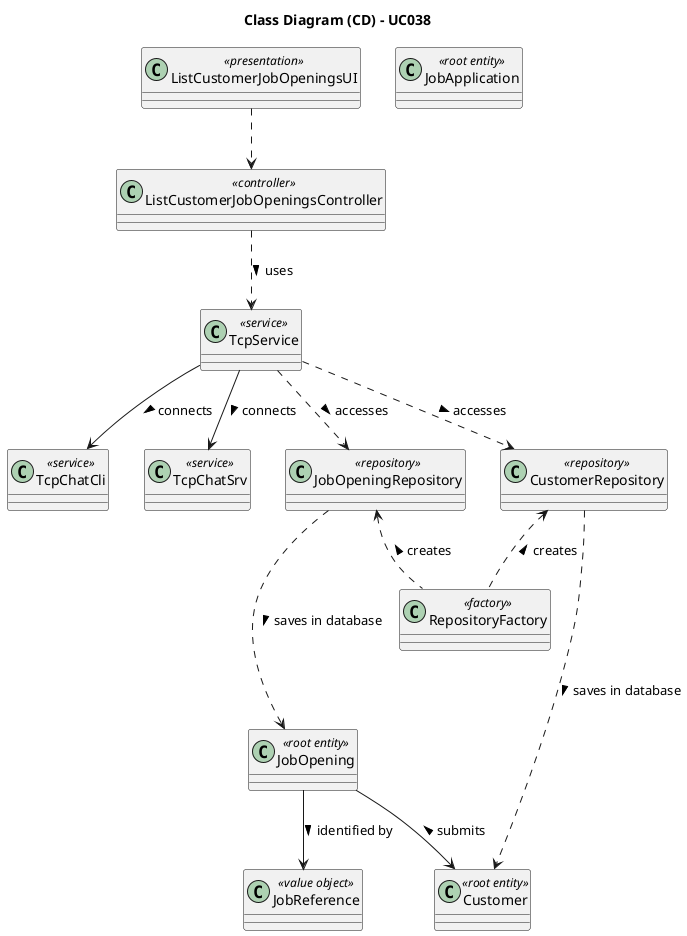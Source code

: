 @startuml
skinparam packageStyle rectangle
skinparam shadowing false

skinparam classAttributeIconSize 0

title Class Diagram (CD) - UC038

class ListCustomerJobOpeningsUI <<presentation>>

class ListCustomerJobOpeningsController <<controller>>

class TcpService <<service>>

class TcpChatCli <<service>>

class TcpChatSrv <<service>>

class RepositoryFactory <<factory>>

class JobApplication <<root entity>>


class JobOpeningRepository <<repository>>

class JobOpening <<root entity>>

class JobReference <<value object>>

class CustomerRepository <<repository>>

class Customer <<root entity>>

ListCustomerJobOpeningsUI ..> ListCustomerJobOpeningsController

ListCustomerJobOpeningsController ..> TcpService : uses >

TcpService ..> CustomerRepository : accesses >
TcpService ..> JobOpeningRepository : accesses >

JobOpeningRepository <.. RepositoryFactory : creates <
JobOpeningRepository ...> JobOpening : saves in database >

TcpService --> TcpChatCli : connects >
TcpService --> TcpChatSrv : connects >

CustomerRepository <.. RepositoryFactory : creates <
CustomerRepository ...> Customer : saves in database >

JobOpening --> Customer : submits <

JobOpening --> JobReference : identified by >
@enduml
